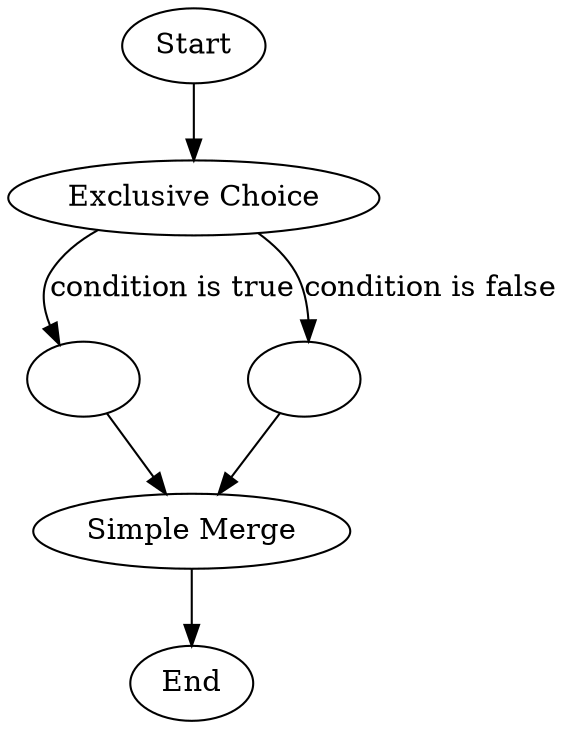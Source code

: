 digraph ExclusiveChoiceSimpleMerge {
node1 [label="Start"]
node3 [label="Exclusive Choice"]
node4 [label=""]
node6 [label="Simple Merge"]
node2 [label="End"]
node5 [label=""]

node1 -> node3
node3 -> node4 [label="condition is true"]
node3 -> node5 [label="condition is false"]
node4 -> node6
node6 -> node2
node5 -> node6
}
